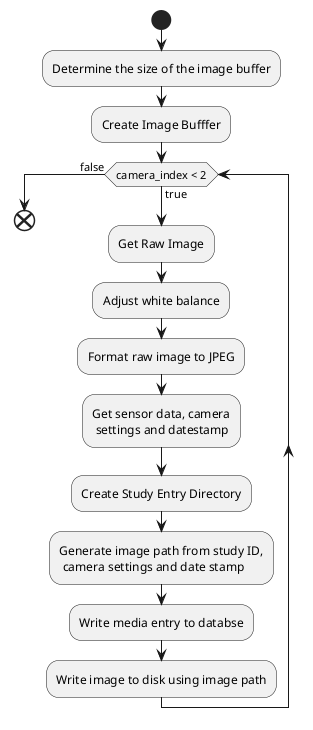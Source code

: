 @startuml
start
:Determine the size of the image buffer;
:Create Image Bufffer;
while (camera_index < 2) is (true)
	:Get Raw Image;
	:Adjust white balance;
	:Format raw image to JPEG;
	:Get sensor data, camera\n settings and datestamp;
	:Create Study Entry Directory;
	:Generate image path from study ID,\n camera settings and date stamp;
	:Write media entry to databse;
	:Write image to disk using image path;
endwhile (false)
end
@enduml
